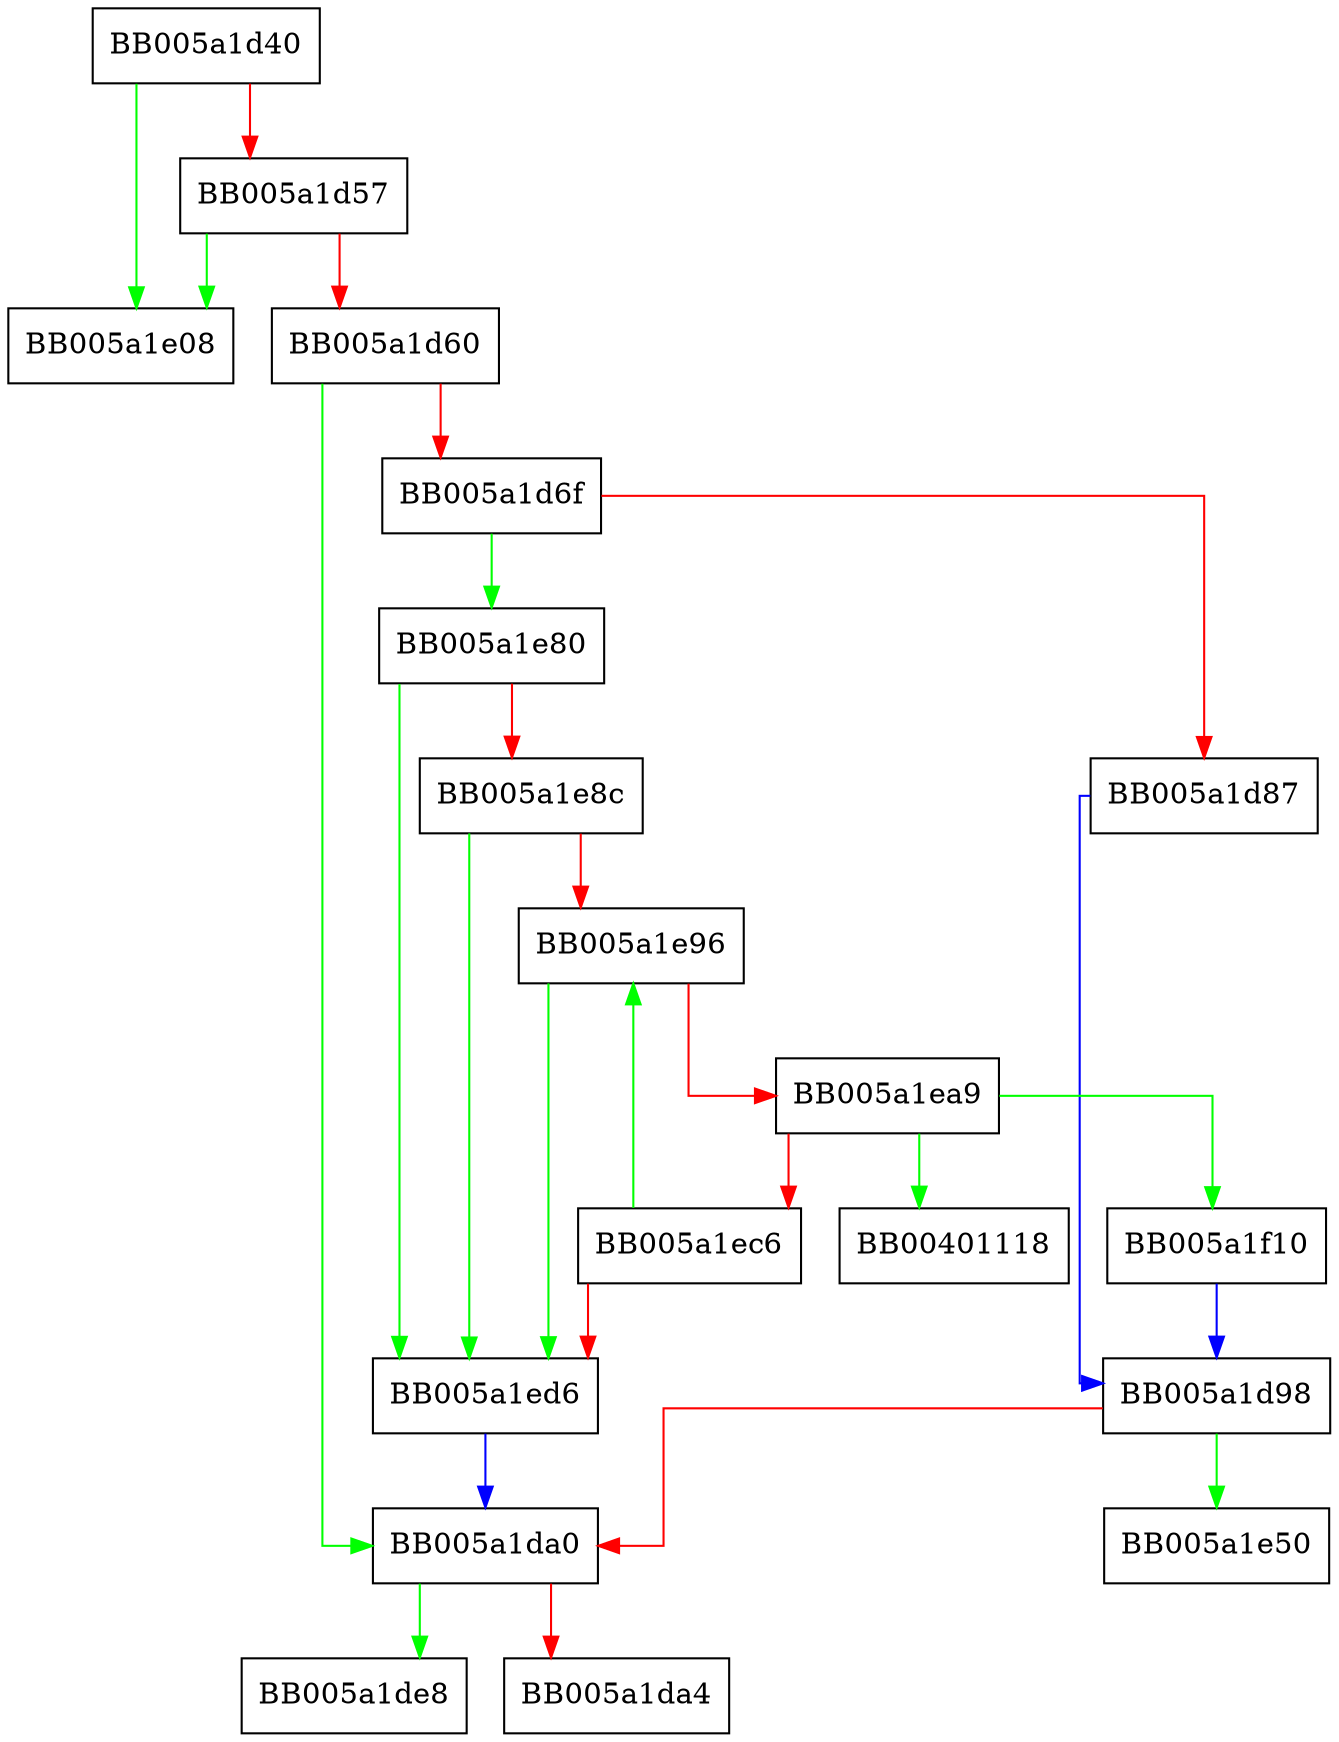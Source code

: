 digraph ENGINE_ctrl_cmd {
  node [shape="box"];
  graph [splines=ortho];
  BB005a1d40 -> BB005a1e08 [color="green"];
  BB005a1d40 -> BB005a1d57 [color="red"];
  BB005a1d57 -> BB005a1e08 [color="green"];
  BB005a1d57 -> BB005a1d60 [color="red"];
  BB005a1d60 -> BB005a1da0 [color="green"];
  BB005a1d60 -> BB005a1d6f [color="red"];
  BB005a1d6f -> BB005a1e80 [color="green"];
  BB005a1d6f -> BB005a1d87 [color="red"];
  BB005a1d87 -> BB005a1d98 [color="blue"];
  BB005a1d98 -> BB005a1e50 [color="green"];
  BB005a1d98 -> BB005a1da0 [color="red"];
  BB005a1da0 -> BB005a1de8 [color="green"];
  BB005a1da0 -> BB005a1da4 [color="red"];
  BB005a1e80 -> BB005a1ed6 [color="green"];
  BB005a1e80 -> BB005a1e8c [color="red"];
  BB005a1e8c -> BB005a1ed6 [color="green"];
  BB005a1e8c -> BB005a1e96 [color="red"];
  BB005a1e96 -> BB005a1ed6 [color="green"];
  BB005a1e96 -> BB005a1ea9 [color="red"];
  BB005a1ea9 -> BB00401118 [color="green"];
  BB005a1ea9 -> BB005a1f10 [color="green"];
  BB005a1ea9 -> BB005a1ec6 [color="red"];
  BB005a1ec6 -> BB005a1e96 [color="green"];
  BB005a1ec6 -> BB005a1ed6 [color="red"];
  BB005a1ed6 -> BB005a1da0 [color="blue"];
  BB005a1f10 -> BB005a1d98 [color="blue"];
}